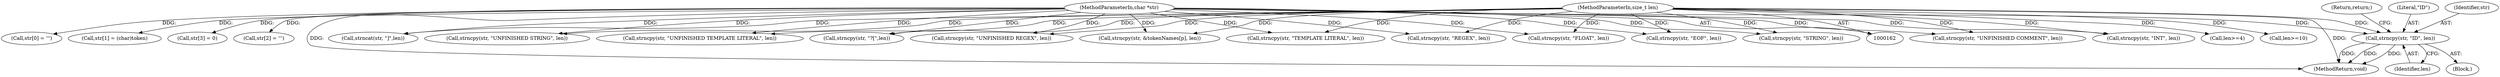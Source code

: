 digraph "0_Espruino_0a7619875bf79877907205f6bee08465b89ff10b_0@API" {
"1000213" [label="(Call,strncpy(str, \"ID\", len))"];
"1000164" [label="(MethodParameterIn,char *str)"];
"1000165" [label="(MethodParameterIn,size_t len)"];
"1000321" [label="(Call,strncpy(str, &tokenNames[p], len))"];
"1000249" [label="(Call,strncpy(str, \"UNFINISHED TEMPLATE LITERAL\", len))"];
"1000180" [label="(Call,str[0] = '\'')"];
"1000333" [label="(Call,strncpy(str, \"?[\",len))"];
"1000217" [label="(Return,return;)"];
"1000205" [label="(Block,)"];
"1000216" [label="(Identifier,len)"];
"1000231" [label="(Call,strncpy(str, \"STRING\", len))"];
"1000177" [label="(Call,len>=4)"];
"1000267" [label="(Call,strncpy(str, \"UNFINISHED COMMENT\", len))"];
"1000213" [label="(Call,strncpy(str, \"ID\", len))"];
"1000215" [label="(Literal,\"ID\")"];
"1000261" [label="(Call,strncpy(str, \"UNFINISHED REGEX\", len))"];
"1000165" [label="(MethodParameterIn,size_t len)"];
"1000243" [label="(Call,strncpy(str, \"TEMPLATE LITERAL\", len))"];
"1000185" [label="(Call,str[1] = (char)token)"];
"1000225" [label="(Call,strncpy(str, \"FLOAT\", len))"];
"1000197" [label="(Call,str[3] = 0)"];
"1000344" [label="(Call,strncat(str, \"]\",len))"];
"1000207" [label="(Call,strncpy(str, \"EOF\", len))"];
"1000192" [label="(Call,str[2] = '\'')"];
"1000330" [label="(Call,len>=10)"];
"1000348" [label="(MethodReturn,void)"];
"1000237" [label="(Call,strncpy(str, \"UNFINISHED STRING\", len))"];
"1000219" [label="(Call,strncpy(str, \"INT\", len))"];
"1000214" [label="(Identifier,str)"];
"1000164" [label="(MethodParameterIn,char *str)"];
"1000255" [label="(Call,strncpy(str, \"REGEX\", len))"];
"1000213" -> "1000205"  [label="AST: "];
"1000213" -> "1000216"  [label="CFG: "];
"1000214" -> "1000213"  [label="AST: "];
"1000215" -> "1000213"  [label="AST: "];
"1000216" -> "1000213"  [label="AST: "];
"1000217" -> "1000213"  [label="CFG: "];
"1000213" -> "1000348"  [label="DDG: "];
"1000213" -> "1000348"  [label="DDG: "];
"1000213" -> "1000348"  [label="DDG: "];
"1000164" -> "1000213"  [label="DDG: "];
"1000165" -> "1000213"  [label="DDG: "];
"1000164" -> "1000162"  [label="AST: "];
"1000164" -> "1000348"  [label="DDG: "];
"1000164" -> "1000180"  [label="DDG: "];
"1000164" -> "1000185"  [label="DDG: "];
"1000164" -> "1000192"  [label="DDG: "];
"1000164" -> "1000197"  [label="DDG: "];
"1000164" -> "1000207"  [label="DDG: "];
"1000164" -> "1000219"  [label="DDG: "];
"1000164" -> "1000225"  [label="DDG: "];
"1000164" -> "1000231"  [label="DDG: "];
"1000164" -> "1000237"  [label="DDG: "];
"1000164" -> "1000243"  [label="DDG: "];
"1000164" -> "1000249"  [label="DDG: "];
"1000164" -> "1000255"  [label="DDG: "];
"1000164" -> "1000261"  [label="DDG: "];
"1000164" -> "1000267"  [label="DDG: "];
"1000164" -> "1000321"  [label="DDG: "];
"1000164" -> "1000333"  [label="DDG: "];
"1000164" -> "1000344"  [label="DDG: "];
"1000165" -> "1000162"  [label="AST: "];
"1000165" -> "1000348"  [label="DDG: "];
"1000165" -> "1000177"  [label="DDG: "];
"1000165" -> "1000207"  [label="DDG: "];
"1000165" -> "1000219"  [label="DDG: "];
"1000165" -> "1000225"  [label="DDG: "];
"1000165" -> "1000231"  [label="DDG: "];
"1000165" -> "1000237"  [label="DDG: "];
"1000165" -> "1000243"  [label="DDG: "];
"1000165" -> "1000249"  [label="DDG: "];
"1000165" -> "1000255"  [label="DDG: "];
"1000165" -> "1000261"  [label="DDG: "];
"1000165" -> "1000267"  [label="DDG: "];
"1000165" -> "1000321"  [label="DDG: "];
"1000165" -> "1000330"  [label="DDG: "];
"1000165" -> "1000333"  [label="DDG: "];
"1000165" -> "1000344"  [label="DDG: "];
}
